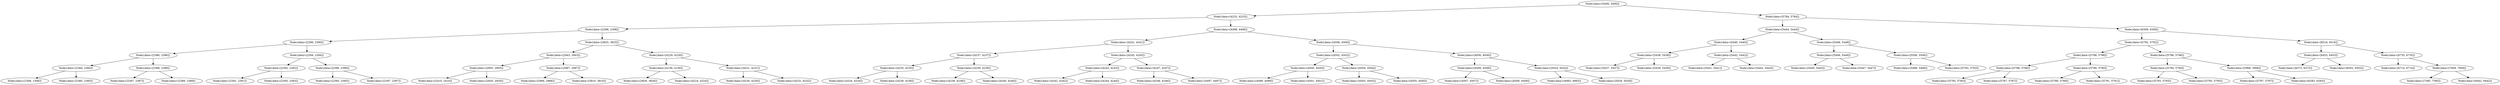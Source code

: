 digraph G{
1598867314 [label="Node{data=[5406, 5406]}"]
1598867314 -> 893445178
893445178 [label="Node{data=[4233, 4233]}"]
893445178 -> 1884819833
1884819833 [label="Node{data=[2398, 2398]}"]
1884819833 -> 29522463
29522463 [label="Node{data=[2390, 2390]}"]
29522463 -> 940329474
940329474 [label="Node{data=[2386, 2386]}"]
940329474 -> 182392845
182392845 [label="Node{data=[2384, 2384]}"]
182392845 -> 985400310
985400310 [label="Node{data=[1506, 1506]}"]
182392845 -> 675058748
675058748 [label="Node{data=[2385, 2385]}"]
940329474 -> 1916438371
1916438371 [label="Node{data=[2388, 2388]}"]
1916438371 -> 5764697
5764697 [label="Node{data=[2387, 2387]}"]
1916438371 -> 1513027094
1513027094 [label="Node{data=[2389, 2389]}"]
29522463 -> 385815579
385815579 [label="Node{data=[2394, 2394]}"]
385815579 -> 819497016
819497016 [label="Node{data=[2392, 2392]}"]
819497016 -> 251811140
251811140 [label="Node{data=[2391, 2391]}"]
819497016 -> 582061300
582061300 [label="Node{data=[2393, 2393]}"]
385815579 -> 1275075445
1275075445 [label="Node{data=[2396, 2396]}"]
1275075445 -> 946721669
946721669 [label="Node{data=[2395, 2395]}"]
1275075445 -> 634915257
634915257 [label="Node{data=[2397, 2397]}"]
1884819833 -> 195098586
195098586 [label="Node{data=[3825, 3825]}"]
195098586 -> 1203211880
1203211880 [label="Node{data=[2943, 2943]}"]
1203211880 -> 286297312
286297312 [label="Node{data=[2905, 2905]}"]
286297312 -> 1952504506
1952504506 [label="Node{data=[2410, 2410]}"]
286297312 -> 2029190603
2029190603 [label="Node{data=[2920, 2920]}"]
1203211880 -> 63830131
63830131 [label="Node{data=[2967, 2967]}"]
63830131 -> 372183910
372183910 [label="Node{data=[2966, 2966]}"]
63830131 -> 1684581907
1684581907 [label="Node{data=[3810, 3810]}"]
195098586 -> 194710512
194710512 [label="Node{data=[4229, 4229]}"]
194710512 -> 1736008848
1736008848 [label="Node{data=[4156, 4156]}"]
1736008848 -> 161738554
161738554 [label="Node{data=[3826, 3826]}"]
1736008848 -> 672845867
672845867 [label="Node{data=[4224, 4224]}"]
194710512 -> 2064489043
2064489043 [label="Node{data=[4231, 4231]}"]
2064489043 -> 1467759686
1467759686 [label="Node{data=[4230, 4230]}"]
2064489043 -> 1093714860
1093714860 [label="Node{data=[4232, 4232]}"]
893445178 -> 1062590505
1062590505 [label="Node{data=[4498, 4498]}"]
1062590505 -> 672993938
672993938 [label="Node{data=[4241, 4241]}"]
672993938 -> 515212763
515212763 [label="Node{data=[4237, 4237]}"]
515212763 -> 1499400194
1499400194 [label="Node{data=[4235, 4235]}"]
1499400194 -> 1222252432
1222252432 [label="Node{data=[4234, 4234]}"]
1499400194 -> 143852955
143852955 [label="Node{data=[4236, 4236]}"]
515212763 -> 985317903
985317903 [label="Node{data=[4239, 4239]}"]
985317903 -> 461689410
461689410 [label="Node{data=[4238, 4238]}"]
985317903 -> 66727989
66727989 [label="Node{data=[4240, 4240]}"]
672993938 -> 332743180
332743180 [label="Node{data=[4245, 4245]}"]
332743180 -> 2131972291
2131972291 [label="Node{data=[4243, 4243]}"]
2131972291 -> 1119390625
1119390625 [label="Node{data=[4242, 4242]}"]
2131972291 -> 277966939
277966939 [label="Node{data=[4244, 4244]}"]
332743180 -> 703432039
703432039 [label="Node{data=[4247, 4247]}"]
703432039 -> 1285381585
1285381585 [label="Node{data=[4246, 4246]}"]
703432039 -> 1249780320
1249780320 [label="Node{data=[4497, 4497]}"]
1062590505 -> 1366720732
1366720732 [label="Node{data=[4506, 4506]}"]
1366720732 -> 351658280
351658280 [label="Node{data=[4502, 4502]}"]
351658280 -> 849368498
849368498 [label="Node{data=[4500, 4500]}"]
849368498 -> 167120036
167120036 [label="Node{data=[4499, 4499]}"]
849368498 -> 1826819366
1826819366 [label="Node{data=[4501, 4501]}"]
351658280 -> 1461996851
1461996851 [label="Node{data=[4504, 4504]}"]
1461996851 -> 1738121120
1738121120 [label="Node{data=[4503, 4503]}"]
1461996851 -> 1580412123
1580412123 [label="Node{data=[4505, 4505]}"]
1366720732 -> 709726214
709726214 [label="Node{data=[4936, 4936]}"]
709726214 -> 1609899433
1609899433 [label="Node{data=[4508, 4508]}"]
1609899433 -> 1950018920
1950018920 [label="Node{data=[4507, 4507]}"]
1609899433 -> 866669248
866669248 [label="Node{data=[4509, 4509]}"]
709726214 -> 1973631251
1973631251 [label="Node{data=[5024, 5024]}"]
1973631251 -> 38562395
38562395 [label="Node{data=[4983, 4983]}"]
1973631251 -> 557749975
557749975 [label="Node{data=[5029, 5029]}"]
1598867314 -> 1349647970
1349647970 [label="Node{data=[5784, 5784]}"]
1349647970 -> 1022770910
1022770910 [label="Node{data=[5444, 5444]}"]
1022770910 -> 1569293737
1569293737 [label="Node{data=[5440, 5440]}"]
1569293737 -> 148125921
148125921 [label="Node{data=[5438, 5438]}"]
148125921 -> 1468618103
1468618103 [label="Node{data=[5437, 5437]}"]
148125921 -> 1518633366
1518633366 [label="Node{data=[5439, 5439]}"]
1569293737 -> 1269953442
1269953442 [label="Node{data=[5442, 5442]}"]
1269953442 -> 1644943621
1644943621 [label="Node{data=[5441, 5441]}"]
1269953442 -> 2142505694
2142505694 [label="Node{data=[5443, 5443]}"]
1022770910 -> 29539471
29539471 [label="Node{data=[5448, 5448]}"]
29539471 -> 1160406006
1160406006 [label="Node{data=[5446, 5446]}"]
1160406006 -> 2035636647
2035636647 [label="Node{data=[5445, 5445]}"]
1160406006 -> 644374185
644374185 [label="Node{data=[5447, 5447]}"]
29539471 -> 853194799
853194799 [label="Node{data=[5506, 5506]}"]
853194799 -> 620316753
620316753 [label="Node{data=[5488, 5488]}"]
853194799 -> 1999807752
1999807752 [label="Node{data=[5783, 5783]}"]
1349647970 -> 332083281
332083281 [label="Node{data=[6308, 6308]}"]
332083281 -> 1958214087
1958214087 [label="Node{data=[5792, 5792]}"]
1958214087 -> 442670272
442670272 [label="Node{data=[5788, 5788]}"]
442670272 -> 2014998625
2014998625 [label="Node{data=[5786, 5786]}"]
2014998625 -> 848928395
848928395 [label="Node{data=[5785, 5785]}"]
2014998625 -> 2041258206
2041258206 [label="Node{data=[5787, 5787]}"]
442670272 -> 2007054263
2007054263 [label="Node{data=[5790, 5790]}"]
2007054263 -> 1544800346
1544800346 [label="Node{data=[5789, 5789]}"]
2007054263 -> 578844821
578844821 [label="Node{data=[5791, 5791]}"]
1958214087 -> 34406859
34406859 [label="Node{data=[5796, 5796]}"]
34406859 -> 2096075442
2096075442 [label="Node{data=[5794, 5794]}"]
2096075442 -> 1056752749
1056752749 [label="Node{data=[5793, 5793]}"]
2096075442 -> 530139127
530139127 [label="Node{data=[5795, 5795]}"]
34406859 -> 1978666646
1978666646 [label="Node{data=[5968, 5968]}"]
1978666646 -> 1963616408
1963616408 [label="Node{data=[5797, 5797]}"]
1978666646 -> 764220920
764220920 [label="Node{data=[6283, 6283]}"]
332083281 -> 2021542209
2021542209 [label="Node{data=[6516, 6516]}"]
2021542209 -> 227507302
227507302 [label="Node{data=[6453, 6453]}"]
227507302 -> 736599015
736599015 [label="Node{data=[6372, 6372]}"]
227507302 -> 1853909430
1853909430 [label="Node{data=[6502, 6502]}"]
2021542209 -> 1681789286
1681789286 [label="Node{data=[6735, 6735]}"]
1681789286 -> 304360907
304360907 [label="Node{data=[6714, 6714]}"]
1681789286 -> 84649163
84649163 [label="Node{data=[7609, 7609]}"]
84649163 -> 1756078085
1756078085 [label="Node{data=[7385, 7385]}"]
84649163 -> 2081040727
2081040727 [label="Node{data=[9442, 9442]}"]
}